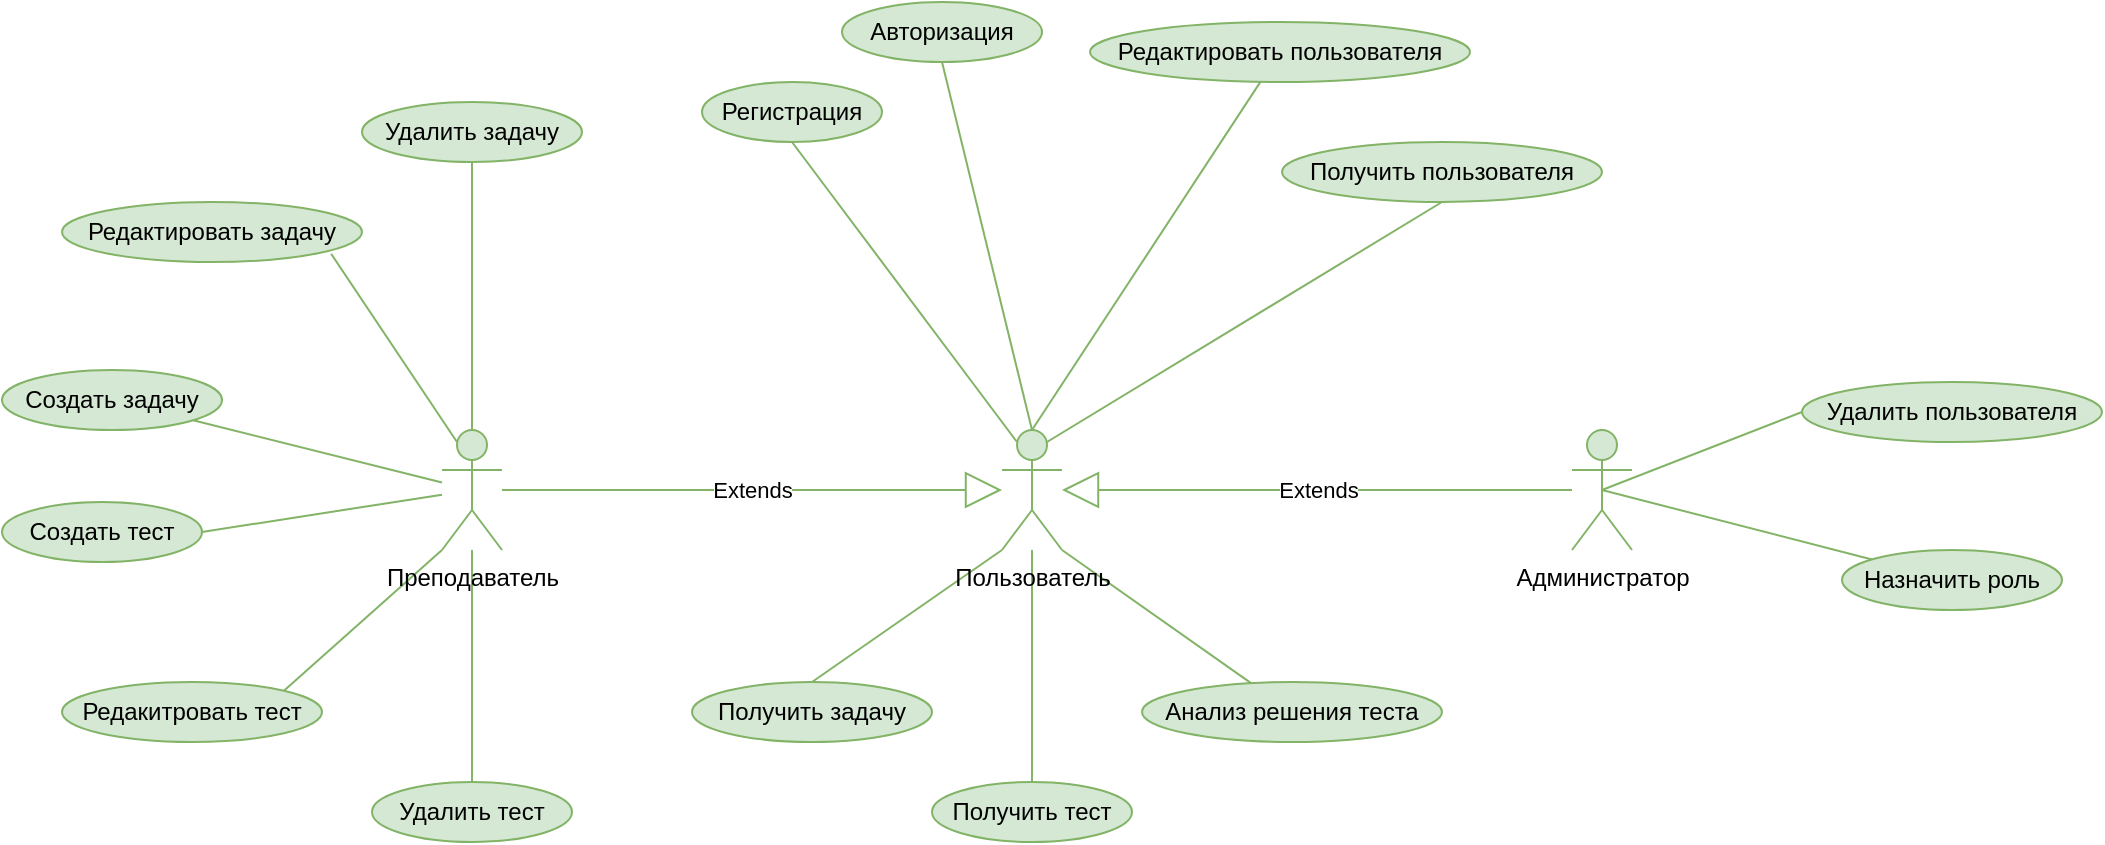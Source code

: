 <mxfile version="25.0.1">
  <diagram name="Страница — 1" id="hUyfJLkRNhQyHQRkJ0C5">
    <mxGraphModel dx="2876" dy="1199" grid="1" gridSize="10" guides="1" tooltips="1" connect="1" arrows="1" fold="1" page="1" pageScale="1" pageWidth="827" pageHeight="1169" math="0" shadow="0">
      <root>
        <mxCell id="0" />
        <mxCell id="1" parent="0" />
        <mxCell id="G8NZXVjJL7xZrNX3ZVqA-54" style="rounded=0;orthogonalLoop=1;jettySize=auto;html=1;entryX=0.5;entryY=1;entryDx=0;entryDy=0;endArrow=none;endFill=0;fillColor=#d5e8d4;strokeColor=#82b366;" parent="1" source="I5sdu_TODCrmB4XSbXqs-1" target="G8NZXVjJL7xZrNX3ZVqA-52" edge="1">
          <mxGeometry relative="1" as="geometry" />
        </mxCell>
        <mxCell id="G8NZXVjJL7xZrNX3ZVqA-56" style="rounded=0;orthogonalLoop=1;jettySize=auto;html=1;exitX=0;exitY=1;exitDx=0;exitDy=0;exitPerimeter=0;entryX=1;entryY=0;entryDx=0;entryDy=0;endArrow=none;endFill=0;fillColor=#d5e8d4;strokeColor=#82b366;" parent="1" source="I5sdu_TODCrmB4XSbXqs-1" target="G8NZXVjJL7xZrNX3ZVqA-48" edge="1">
          <mxGeometry relative="1" as="geometry" />
        </mxCell>
        <mxCell id="G8NZXVjJL7xZrNX3ZVqA-57" style="rounded=0;orthogonalLoop=1;jettySize=auto;html=1;endArrow=none;endFill=0;fillColor=#d5e8d4;strokeColor=#82b366;" parent="1" source="I5sdu_TODCrmB4XSbXqs-1" target="G8NZXVjJL7xZrNX3ZVqA-47" edge="1">
          <mxGeometry relative="1" as="geometry" />
        </mxCell>
        <mxCell id="G8NZXVjJL7xZrNX3ZVqA-58" style="rounded=0;orthogonalLoop=1;jettySize=auto;html=1;entryX=1;entryY=0.5;entryDx=0;entryDy=0;endArrow=none;endFill=0;fillColor=#d5e8d4;strokeColor=#82b366;" parent="1" source="I5sdu_TODCrmB4XSbXqs-1" target="G8NZXVjJL7xZrNX3ZVqA-49" edge="1">
          <mxGeometry relative="1" as="geometry" />
        </mxCell>
        <mxCell id="G8NZXVjJL7xZrNX3ZVqA-60" style="rounded=0;orthogonalLoop=1;jettySize=auto;html=1;endArrow=none;endFill=0;fillColor=#d5e8d4;strokeColor=#82b366;" parent="1" source="I5sdu_TODCrmB4XSbXqs-1" target="G8NZXVjJL7xZrNX3ZVqA-50" edge="1">
          <mxGeometry relative="1" as="geometry" />
        </mxCell>
        <mxCell id="I5sdu_TODCrmB4XSbXqs-1" value="Преподаватель" style="shape=umlActor;verticalLabelPosition=bottom;verticalAlign=top;html=1;outlineConnect=0;fillColor=#d5e8d4;strokeColor=#82b366;" parent="1" vertex="1">
          <mxGeometry x="90" y="334" width="30" height="60" as="geometry" />
        </mxCell>
        <mxCell id="G8NZXVjJL7xZrNX3ZVqA-39" style="rounded=0;orthogonalLoop=1;jettySize=auto;html=1;exitX=0;exitY=1;exitDx=0;exitDy=0;exitPerimeter=0;entryX=0.5;entryY=0;entryDx=0;entryDy=0;endArrow=none;endFill=0;fillColor=#d5e8d4;strokeColor=#82b366;" parent="1" source="I5sdu_TODCrmB4XSbXqs-2" target="G8NZXVjJL7xZrNX3ZVqA-38" edge="1">
          <mxGeometry relative="1" as="geometry" />
        </mxCell>
        <mxCell id="G8NZXVjJL7xZrNX3ZVqA-40" style="edgeStyle=orthogonalEdgeStyle;rounded=0;orthogonalLoop=1;jettySize=auto;html=1;endArrow=none;endFill=0;fillColor=#d5e8d4;strokeColor=#82b366;" parent="1" source="I5sdu_TODCrmB4XSbXqs-2" target="G8NZXVjJL7xZrNX3ZVqA-37" edge="1">
          <mxGeometry relative="1" as="geometry" />
        </mxCell>
        <mxCell id="G8NZXVjJL7xZrNX3ZVqA-41" style="rounded=0;orthogonalLoop=1;jettySize=auto;html=1;exitX=1;exitY=1;exitDx=0;exitDy=0;exitPerimeter=0;endArrow=none;endFill=0;fillColor=#d5e8d4;strokeColor=#82b366;" parent="1" source="I5sdu_TODCrmB4XSbXqs-2" target="G8NZXVjJL7xZrNX3ZVqA-36" edge="1">
          <mxGeometry relative="1" as="geometry" />
        </mxCell>
        <mxCell id="G8NZXVjJL7xZrNX3ZVqA-42" style="rounded=0;orthogonalLoop=1;jettySize=auto;html=1;exitX=0.25;exitY=0.1;exitDx=0;exitDy=0;exitPerimeter=0;entryX=0.5;entryY=1;entryDx=0;entryDy=0;endArrow=none;endFill=0;fillColor=#d5e8d4;strokeColor=#82b366;" parent="1" source="I5sdu_TODCrmB4XSbXqs-2" target="MuZt2E-4cqpt5uoQrWRT-2" edge="1">
          <mxGeometry relative="1" as="geometry" />
        </mxCell>
        <mxCell id="G8NZXVjJL7xZrNX3ZVqA-43" style="rounded=0;orthogonalLoop=1;jettySize=auto;html=1;exitX=0.5;exitY=0;exitDx=0;exitDy=0;exitPerimeter=0;entryX=0.5;entryY=1;entryDx=0;entryDy=0;endArrow=none;endFill=0;fillColor=#d5e8d4;strokeColor=#82b366;" parent="1" source="I5sdu_TODCrmB4XSbXqs-2" target="MuZt2E-4cqpt5uoQrWRT-7" edge="1">
          <mxGeometry relative="1" as="geometry" />
        </mxCell>
        <mxCell id="G8NZXVjJL7xZrNX3ZVqA-44" style="rounded=0;orthogonalLoop=1;jettySize=auto;html=1;exitX=0.75;exitY=0.1;exitDx=0;exitDy=0;exitPerimeter=0;entryX=0.5;entryY=1;entryDx=0;entryDy=0;endArrow=none;endFill=0;fillColor=#d5e8d4;strokeColor=#82b366;" parent="1" source="I5sdu_TODCrmB4XSbXqs-2" target="MuZt2E-4cqpt5uoQrWRT-9" edge="1">
          <mxGeometry relative="1" as="geometry" />
        </mxCell>
        <mxCell id="G8NZXVjJL7xZrNX3ZVqA-45" style="rounded=0;orthogonalLoop=1;jettySize=auto;html=1;exitX=0.5;exitY=0;exitDx=0;exitDy=0;exitPerimeter=0;endArrow=none;endFill=0;fillColor=#d5e8d4;strokeColor=#82b366;" parent="1" source="I5sdu_TODCrmB4XSbXqs-2" target="MuZt2E-4cqpt5uoQrWRT-8" edge="1">
          <mxGeometry relative="1" as="geometry" />
        </mxCell>
        <mxCell id="I5sdu_TODCrmB4XSbXqs-2" value="Пользователь" style="shape=umlActor;verticalLabelPosition=bottom;verticalAlign=top;html=1;outlineConnect=0;fillColor=#d5e8d4;strokeColor=#82b366;" parent="1" vertex="1">
          <mxGeometry x="370" y="334" width="30" height="60" as="geometry" />
        </mxCell>
        <mxCell id="MuZt2E-4cqpt5uoQrWRT-21" style="rounded=0;orthogonalLoop=1;jettySize=auto;html=1;exitX=0.5;exitY=0.5;exitDx=0;exitDy=0;exitPerimeter=0;entryX=0;entryY=0.5;entryDx=0;entryDy=0;endArrow=none;endFill=0;fillColor=#d5e8d4;strokeColor=#82b366;" parent="1" source="I5sdu_TODCrmB4XSbXqs-3" target="MuZt2E-4cqpt5uoQrWRT-10" edge="1">
          <mxGeometry relative="1" as="geometry" />
        </mxCell>
        <mxCell id="MuZt2E-4cqpt5uoQrWRT-23" style="rounded=0;orthogonalLoop=1;jettySize=auto;html=1;exitX=0.5;exitY=0.5;exitDx=0;exitDy=0;exitPerimeter=0;endArrow=none;endFill=0;fillColor=#d5e8d4;strokeColor=#82b366;" parent="1" source="I5sdu_TODCrmB4XSbXqs-3" target="MuZt2E-4cqpt5uoQrWRT-11" edge="1">
          <mxGeometry relative="1" as="geometry" />
        </mxCell>
        <mxCell id="I5sdu_TODCrmB4XSbXqs-3" value="Администратор" style="shape=umlActor;verticalLabelPosition=bottom;verticalAlign=top;html=1;outlineConnect=0;fillColor=#d5e8d4;strokeColor=#82b366;" parent="1" vertex="1">
          <mxGeometry x="655" y="334" width="30" height="60" as="geometry" />
        </mxCell>
        <mxCell id="MuZt2E-4cqpt5uoQrWRT-2" value="Регистрация" style="ellipse;whiteSpace=wrap;html=1;fillColor=#d5e8d4;strokeColor=#82b366;" parent="1" vertex="1">
          <mxGeometry x="220" y="160" width="90" height="30" as="geometry" />
        </mxCell>
        <mxCell id="MuZt2E-4cqpt5uoQrWRT-7" value="Авторизация" style="ellipse;whiteSpace=wrap;html=1;fillColor=#d5e8d4;strokeColor=#82b366;" parent="1" vertex="1">
          <mxGeometry x="290" y="120" width="100" height="30" as="geometry" />
        </mxCell>
        <mxCell id="MuZt2E-4cqpt5uoQrWRT-8" value="Редактировать пользователя" style="ellipse;whiteSpace=wrap;html=1;fillColor=#d5e8d4;strokeColor=#82b366;" parent="1" vertex="1">
          <mxGeometry x="414" y="130" width="190" height="30" as="geometry" />
        </mxCell>
        <mxCell id="MuZt2E-4cqpt5uoQrWRT-9" value="Получить пользователя" style="ellipse;whiteSpace=wrap;html=1;fillColor=#d5e8d4;strokeColor=#82b366;" parent="1" vertex="1">
          <mxGeometry x="510" y="190" width="160" height="30" as="geometry" />
        </mxCell>
        <mxCell id="MuZt2E-4cqpt5uoQrWRT-10" value="Удалить пользователя" style="ellipse;whiteSpace=wrap;html=1;fillColor=#d5e8d4;strokeColor=#82b366;" parent="1" vertex="1">
          <mxGeometry x="770" y="310" width="150" height="30" as="geometry" />
        </mxCell>
        <mxCell id="MuZt2E-4cqpt5uoQrWRT-11" value="Назначить роль" style="ellipse;whiteSpace=wrap;html=1;fillColor=#d5e8d4;strokeColor=#82b366;" parent="1" vertex="1">
          <mxGeometry x="790" y="394" width="110" height="30" as="geometry" />
        </mxCell>
        <mxCell id="MuZt2E-4cqpt5uoQrWRT-19" value="Extends" style="endArrow=block;endSize=16;endFill=0;html=1;rounded=0;fillColor=#d5e8d4;strokeColor=#82b366;" parent="1" source="I5sdu_TODCrmB4XSbXqs-1" target="I5sdu_TODCrmB4XSbXqs-2" edge="1">
          <mxGeometry width="160" relative="1" as="geometry">
            <mxPoint x="140" y="364" as="sourcePoint" />
            <mxPoint x="270" y="363.5" as="targetPoint" />
          </mxGeometry>
        </mxCell>
        <mxCell id="MuZt2E-4cqpt5uoQrWRT-20" value="Extends" style="endArrow=block;endSize=16;endFill=0;html=1;rounded=0;fillColor=#d5e8d4;strokeColor=#82b366;" parent="1" source="I5sdu_TODCrmB4XSbXqs-3" target="I5sdu_TODCrmB4XSbXqs-2" edge="1">
          <mxGeometry width="160" relative="1" as="geometry">
            <mxPoint x="400" y="374" as="sourcePoint" />
            <mxPoint x="380" y="460" as="targetPoint" />
          </mxGeometry>
        </mxCell>
        <mxCell id="G8NZXVjJL7xZrNX3ZVqA-36" value="Анализ решения теста" style="ellipse;whiteSpace=wrap;html=1;fillColor=#d5e8d4;strokeColor=#82b366;" parent="1" vertex="1">
          <mxGeometry x="440" y="460" width="150" height="30" as="geometry" />
        </mxCell>
        <mxCell id="G8NZXVjJL7xZrNX3ZVqA-37" value="Получить тест" style="ellipse;whiteSpace=wrap;html=1;fillColor=#d5e8d4;strokeColor=#82b366;" parent="1" vertex="1">
          <mxGeometry x="335" y="510" width="100" height="30" as="geometry" />
        </mxCell>
        <mxCell id="G8NZXVjJL7xZrNX3ZVqA-38" value="Получить задачу" style="ellipse;whiteSpace=wrap;html=1;fillColor=#d5e8d4;strokeColor=#82b366;" parent="1" vertex="1">
          <mxGeometry x="215" y="460" width="120" height="30" as="geometry" />
        </mxCell>
        <mxCell id="G8NZXVjJL7xZrNX3ZVqA-47" value="Удалить тест" style="ellipse;whiteSpace=wrap;html=1;fillColor=#d5e8d4;strokeColor=#82b366;" parent="1" vertex="1">
          <mxGeometry x="55" y="510" width="100" height="30" as="geometry" />
        </mxCell>
        <mxCell id="G8NZXVjJL7xZrNX3ZVqA-48" value="Редакитровать тест" style="ellipse;whiteSpace=wrap;html=1;fillColor=#d5e8d4;strokeColor=#82b366;" parent="1" vertex="1">
          <mxGeometry x="-100" y="460" width="130" height="30" as="geometry" />
        </mxCell>
        <mxCell id="G8NZXVjJL7xZrNX3ZVqA-49" value="Создать тест" style="ellipse;whiteSpace=wrap;html=1;fillColor=#d5e8d4;strokeColor=#82b366;" parent="1" vertex="1">
          <mxGeometry x="-130" y="370" width="100" height="30" as="geometry" />
        </mxCell>
        <mxCell id="G8NZXVjJL7xZrNX3ZVqA-50" value="Создать задачу" style="ellipse;whiteSpace=wrap;html=1;fillColor=#d5e8d4;strokeColor=#82b366;" parent="1" vertex="1">
          <mxGeometry x="-130" y="304" width="110" height="30" as="geometry" />
        </mxCell>
        <mxCell id="G8NZXVjJL7xZrNX3ZVqA-51" value="Редактировать задачу" style="ellipse;whiteSpace=wrap;html=1;fillColor=#d5e8d4;strokeColor=#82b366;" parent="1" vertex="1">
          <mxGeometry x="-100" y="220" width="150" height="30" as="geometry" />
        </mxCell>
        <mxCell id="G8NZXVjJL7xZrNX3ZVqA-52" value="Удалить задачу" style="ellipse;whiteSpace=wrap;html=1;fillColor=#d5e8d4;strokeColor=#82b366;" parent="1" vertex="1">
          <mxGeometry x="50" y="170" width="110" height="30" as="geometry" />
        </mxCell>
        <mxCell id="G8NZXVjJL7xZrNX3ZVqA-55" style="rounded=0;orthogonalLoop=1;jettySize=auto;html=1;exitX=0.25;exitY=0.1;exitDx=0;exitDy=0;exitPerimeter=0;entryX=0.897;entryY=0.862;entryDx=0;entryDy=0;entryPerimeter=0;endArrow=none;endFill=0;fillColor=#d5e8d4;strokeColor=#82b366;" parent="1" source="I5sdu_TODCrmB4XSbXqs-1" target="G8NZXVjJL7xZrNX3ZVqA-51" edge="1">
          <mxGeometry relative="1" as="geometry" />
        </mxCell>
      </root>
    </mxGraphModel>
  </diagram>
</mxfile>
